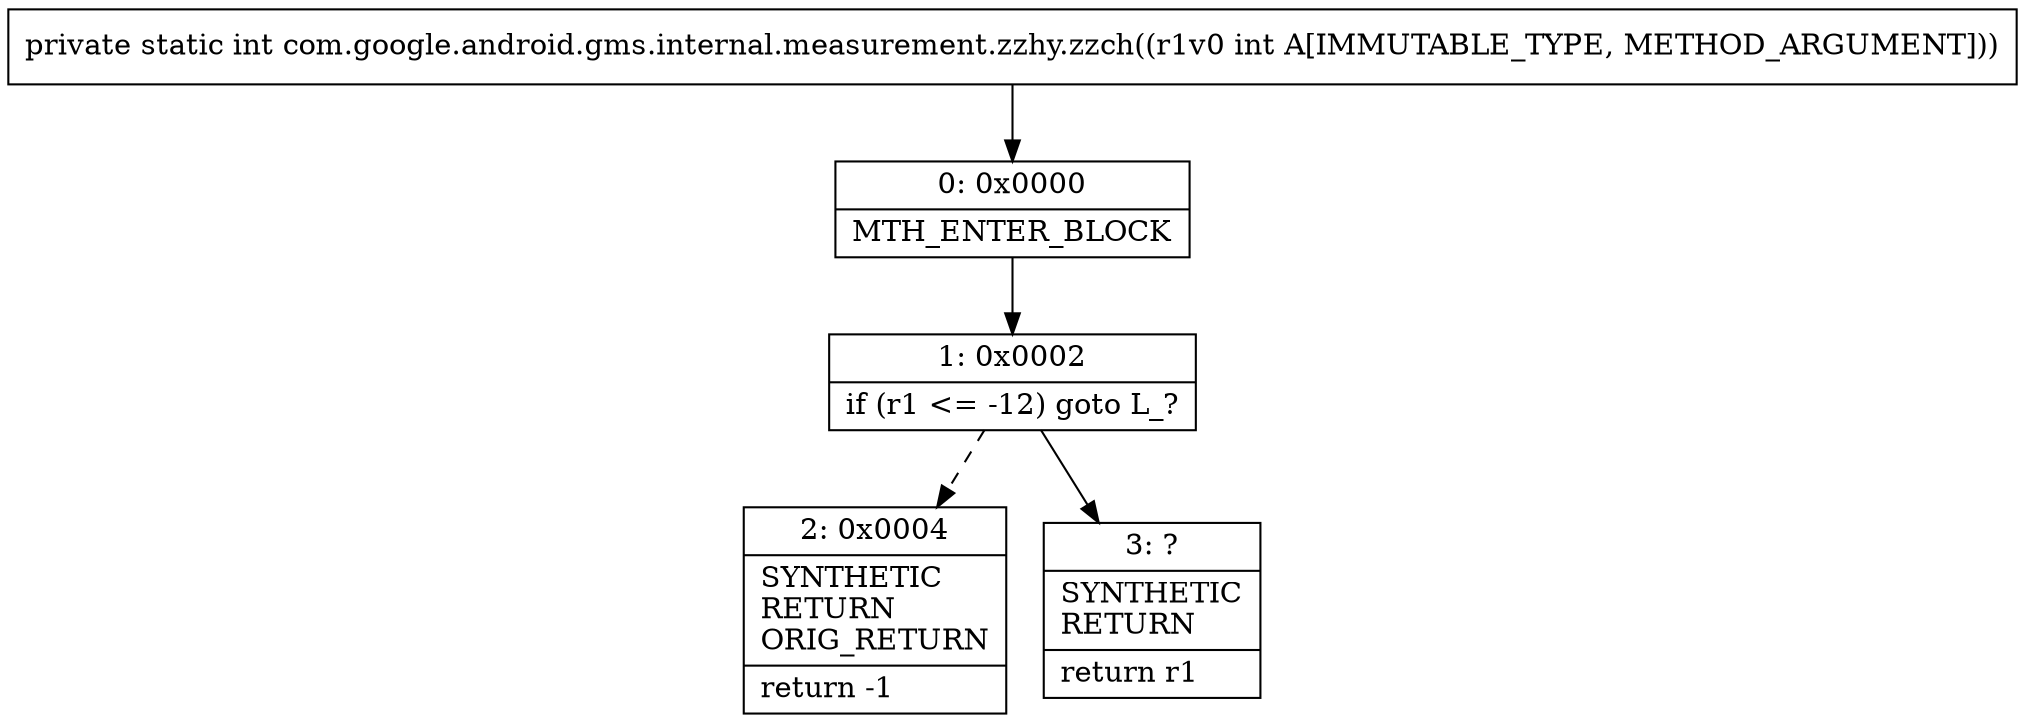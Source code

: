 digraph "CFG forcom.google.android.gms.internal.measurement.zzhy.zzch(I)I" {
Node_0 [shape=record,label="{0\:\ 0x0000|MTH_ENTER_BLOCK\l}"];
Node_1 [shape=record,label="{1\:\ 0x0002|if (r1 \<= \-12) goto L_?\l}"];
Node_2 [shape=record,label="{2\:\ 0x0004|SYNTHETIC\lRETURN\lORIG_RETURN\l|return \-1\l}"];
Node_3 [shape=record,label="{3\:\ ?|SYNTHETIC\lRETURN\l|return r1\l}"];
MethodNode[shape=record,label="{private static int com.google.android.gms.internal.measurement.zzhy.zzch((r1v0 int A[IMMUTABLE_TYPE, METHOD_ARGUMENT])) }"];
MethodNode -> Node_0;
Node_0 -> Node_1;
Node_1 -> Node_2[style=dashed];
Node_1 -> Node_3;
}

